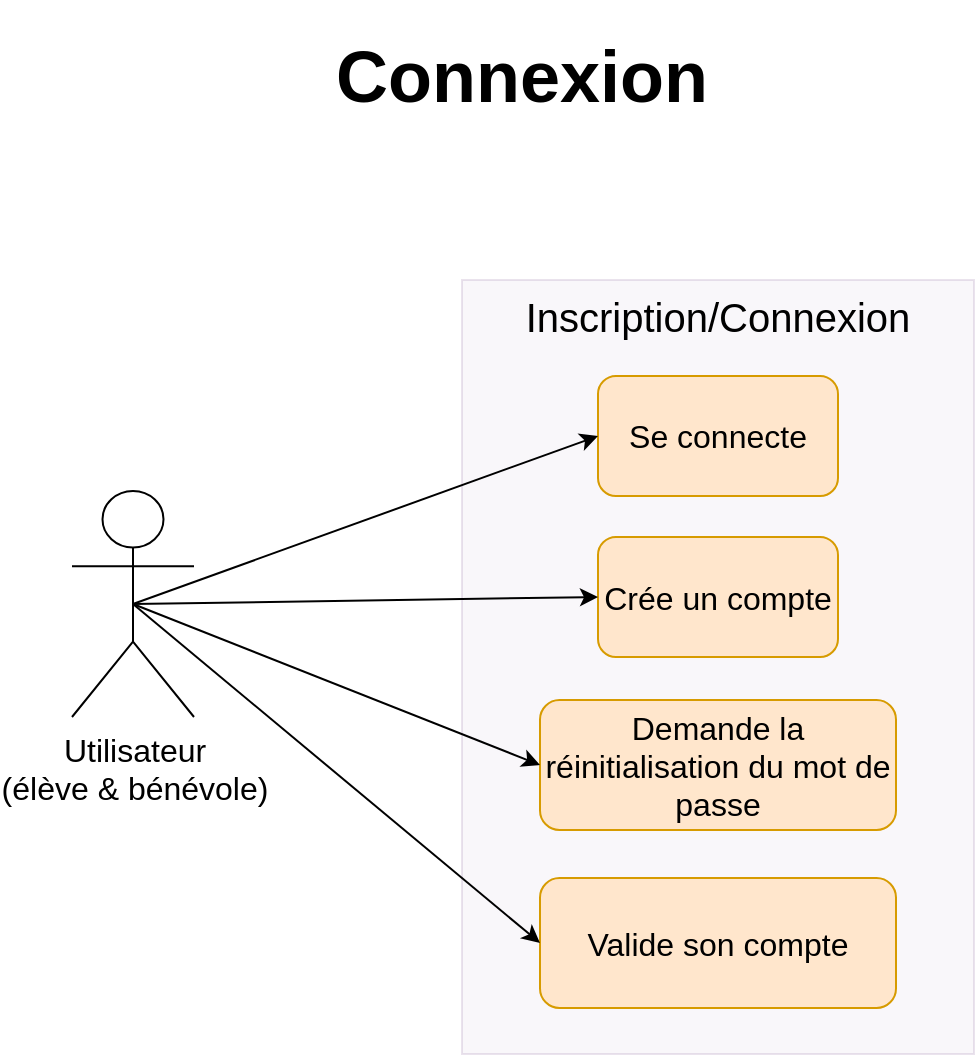 <mxfile version="16.1.0" type="github" pages="5">
  <diagram id="N_k3zZRlz12YxnI6ztA1" name="Inscription/Connexion">
    <mxGraphModel dx="1422" dy="772" grid="0" gridSize="10" guides="1" tooltips="1" connect="1" arrows="1" fold="1" page="1" pageScale="1" pageWidth="1100" pageHeight="850" math="0" shadow="0">
      <root>
        <mxCell id="0" />
        <mxCell id="1" parent="0" />
        <mxCell id="hQIpClACPcJuGZhebZav-84" value="&lt;span&gt;&lt;font style=&quot;font-size: 20px&quot;&gt;Inscription/Connexion&lt;/font&gt;&lt;/span&gt;" style="rounded=0;whiteSpace=wrap;html=1;fontSize=18;strokeWidth=1;fillColor=#e1d5e7;strokeColor=#9673a6;opacity=20;verticalAlign=top;" vertex="1" parent="1">
          <mxGeometry x="520" y="258" width="256" height="387" as="geometry" />
        </mxCell>
        <mxCell id="hQIpClACPcJuGZhebZav-17" value="&lt;h1&gt;&lt;font style=&quot;font-size: 36px&quot;&gt;Connexion&lt;/font&gt;&lt;/h1&gt;" style="text;html=1;strokeColor=none;fillColor=none;align=center;verticalAlign=middle;whiteSpace=wrap;rounded=0;" vertex="1" parent="1">
          <mxGeometry x="496" y="141" width="108" height="30" as="geometry" />
        </mxCell>
        <mxCell id="hQIpClACPcJuGZhebZav-18" value="&lt;font style=&quot;font-size: 16px&quot;&gt;Utilisateur&lt;br&gt;(élève &amp;amp; bénévole)&lt;/font&gt;" style="shape=umlActor;verticalLabelPosition=bottom;verticalAlign=top;html=1;outlineConnect=0;fontSize=14;" vertex="1" parent="1">
          <mxGeometry x="325" y="363.5" width="61" height="113" as="geometry" />
        </mxCell>
        <mxCell id="hQIpClACPcJuGZhebZav-19" value="&lt;font style=&quot;font-size: 16px&quot;&gt;Se connecte&lt;/font&gt;" style="rounded=1;whiteSpace=wrap;html=1;fontSize=14;fillColor=#ffe6cc;strokeColor=#d79b00;" vertex="1" parent="1">
          <mxGeometry x="588" y="306" width="120" height="60" as="geometry" />
        </mxCell>
        <mxCell id="hQIpClACPcJuGZhebZav-20" value="&lt;font style=&quot;font-size: 16px&quot;&gt;Crée un compte&lt;/font&gt;" style="rounded=1;whiteSpace=wrap;html=1;fontSize=14;fillColor=#ffe6cc;strokeColor=#d79b00;" vertex="1" parent="1">
          <mxGeometry x="588" y="386.5" width="120" height="60" as="geometry" />
        </mxCell>
        <mxCell id="hQIpClACPcJuGZhebZav-24" value="" style="endArrow=classic;html=1;rounded=0;fontSize=18;curved=1;entryX=0;entryY=0.5;entryDx=0;entryDy=0;exitX=0.5;exitY=0.5;exitDx=0;exitDy=0;exitPerimeter=0;" edge="1" parent="1" source="hQIpClACPcJuGZhebZav-18" target="hQIpClACPcJuGZhebZav-19">
          <mxGeometry width="50" height="50" relative="1" as="geometry">
            <mxPoint x="420" y="322" as="sourcePoint" />
            <mxPoint x="522" y="197" as="targetPoint" />
          </mxGeometry>
        </mxCell>
        <mxCell id="hQIpClACPcJuGZhebZav-25" value="" style="endArrow=classic;html=1;rounded=0;fontSize=18;entryX=0;entryY=0.5;entryDx=0;entryDy=0;curved=1;exitX=0.5;exitY=0.5;exitDx=0;exitDy=0;exitPerimeter=0;" edge="1" parent="1" source="hQIpClACPcJuGZhebZav-18" target="hQIpClACPcJuGZhebZav-20">
          <mxGeometry width="50" height="50" relative="1" as="geometry">
            <mxPoint x="414" y="424" as="sourcePoint" />
            <mxPoint x="516" y="423" as="targetPoint" />
          </mxGeometry>
        </mxCell>
        <mxCell id="hQIpClACPcJuGZhebZav-34" value="&lt;font style=&quot;font-size: 16px&quot;&gt;Demande la réinitialisation du mot de passe&lt;/font&gt;" style="rounded=1;whiteSpace=wrap;html=1;fontSize=14;fillColor=#ffe6cc;strokeColor=#d79b00;" vertex="1" parent="1">
          <mxGeometry x="559" y="468" width="178" height="65" as="geometry" />
        </mxCell>
        <mxCell id="hQIpClACPcJuGZhebZav-36" value="" style="endArrow=classic;html=1;rounded=0;fontSize=18;curved=1;entryX=0;entryY=0.5;entryDx=0;entryDy=0;exitX=0.5;exitY=0.5;exitDx=0;exitDy=0;exitPerimeter=0;" edge="1" parent="1" source="hQIpClACPcJuGZhebZav-18" target="hQIpClACPcJuGZhebZav-34">
          <mxGeometry width="50" height="50" relative="1" as="geometry">
            <mxPoint x="432" y="517" as="sourcePoint" />
            <mxPoint x="521" y="638" as="targetPoint" />
          </mxGeometry>
        </mxCell>
        <mxCell id="hQIpClACPcJuGZhebZav-86" value="&lt;font style=&quot;font-size: 16px&quot;&gt;Valide son compte&lt;/font&gt;" style="rounded=1;whiteSpace=wrap;html=1;fontSize=14;fillColor=#ffe6cc;strokeColor=#d79b00;" vertex="1" parent="1">
          <mxGeometry x="559" y="557" width="178" height="65" as="geometry" />
        </mxCell>
        <mxCell id="hQIpClACPcJuGZhebZav-87" value="" style="endArrow=classic;html=1;rounded=0;fontSize=18;curved=1;exitX=0.5;exitY=0.5;exitDx=0;exitDy=0;exitPerimeter=0;entryX=0;entryY=0.5;entryDx=0;entryDy=0;" edge="1" parent="1" source="hQIpClACPcJuGZhebZav-18" target="hQIpClACPcJuGZhebZav-86">
          <mxGeometry width="50" height="50" relative="1" as="geometry">
            <mxPoint x="365.5" y="430" as="sourcePoint" />
            <mxPoint x="567" y="512.5" as="targetPoint" />
          </mxGeometry>
        </mxCell>
      </root>
    </mxGraphModel>
  </diagram>
  <diagram id="tUUGEctex6ck9oFAPWpK" name="Tableau de bord">
    <mxGraphModel dx="1422" dy="772" grid="0" gridSize="10" guides="1" tooltips="1" connect="1" arrows="1" fold="1" page="1" pageScale="1" pageWidth="1100" pageHeight="850" math="0" shadow="0">
      <root>
        <mxCell id="vnXkW_ZIGlNbadKXdgFG-0" />
        <mxCell id="vnXkW_ZIGlNbadKXdgFG-1" parent="vnXkW_ZIGlNbadKXdgFG-0" />
        <mxCell id="25C8DqOvhzH8Vz4eQM_W-0" value="&lt;h1&gt;&lt;font style=&quot;font-size: 36px&quot;&gt;Tableau de Bord&lt;/font&gt;&lt;/h1&gt;" style="text;html=1;strokeColor=none;fillColor=none;align=center;verticalAlign=middle;whiteSpace=wrap;rounded=0;" vertex="1" parent="vnXkW_ZIGlNbadKXdgFG-1">
          <mxGeometry x="396" y="80" width="308" height="30" as="geometry" />
        </mxCell>
        <mxCell id="llBKfEtuTKUpMHoGcyUw-0" value="&lt;span&gt;&lt;font style=&quot;font-size: 20px&quot;&gt;Tableau de bord&lt;/font&gt;&lt;/span&gt;" style="rounded=0;whiteSpace=wrap;html=1;fontSize=18;strokeWidth=1;fillColor=#e1d5e7;strokeColor=#9673a6;opacity=20;verticalAlign=top;" vertex="1" parent="vnXkW_ZIGlNbadKXdgFG-1">
          <mxGeometry x="520" y="263" width="256" height="300" as="geometry" />
        </mxCell>
        <mxCell id="llBKfEtuTKUpMHoGcyUw-1" value="&lt;font style=&quot;font-size: 16px&quot;&gt;Utilisateur&lt;br&gt;(élève &amp;amp; bénévole)&lt;/font&gt;" style="shape=umlActor;verticalLabelPosition=bottom;verticalAlign=top;html=1;outlineConnect=0;fontSize=14;" vertex="1" parent="vnXkW_ZIGlNbadKXdgFG-1">
          <mxGeometry x="325" y="368.5" width="61" height="113" as="geometry" />
        </mxCell>
        <mxCell id="llBKfEtuTKUpMHoGcyUw-2" value="&lt;font style=&quot;font-size: 14px&quot;&gt;a une alerte du nombre de messages non lus&lt;/font&gt;" style="rounded=1;whiteSpace=wrap;html=1;fontSize=14;fillColor=#ffe6cc;strokeColor=#d79b00;" vertex="1" parent="vnXkW_ZIGlNbadKXdgFG-1">
          <mxGeometry x="559" y="311" width="176" height="60" as="geometry" />
        </mxCell>
        <mxCell id="llBKfEtuTKUpMHoGcyUw-3" value="&lt;font style=&quot;font-size: 15px&quot;&gt;voit ses différentes tâches à faire&lt;/font&gt;" style="rounded=1;whiteSpace=wrap;html=1;fontSize=14;fillColor=#ffe6cc;strokeColor=#d79b00;" vertex="1" parent="vnXkW_ZIGlNbadKXdgFG-1">
          <mxGeometry x="559" y="391.5" width="177" height="60" as="geometry" />
        </mxCell>
        <mxCell id="llBKfEtuTKUpMHoGcyUw-4" value="" style="endArrow=classic;html=1;rounded=0;fontSize=18;curved=1;entryX=0;entryY=0.5;entryDx=0;entryDy=0;exitX=0.5;exitY=0.5;exitDx=0;exitDy=0;exitPerimeter=0;" edge="1" parent="vnXkW_ZIGlNbadKXdgFG-1" source="llBKfEtuTKUpMHoGcyUw-1" target="llBKfEtuTKUpMHoGcyUw-2">
          <mxGeometry width="50" height="50" relative="1" as="geometry">
            <mxPoint x="420" y="327" as="sourcePoint" />
            <mxPoint x="522" y="202" as="targetPoint" />
          </mxGeometry>
        </mxCell>
        <mxCell id="llBKfEtuTKUpMHoGcyUw-5" value="" style="endArrow=classic;html=1;rounded=0;fontSize=18;entryX=0;entryY=0.5;entryDx=0;entryDy=0;curved=1;exitX=0.5;exitY=0.5;exitDx=0;exitDy=0;exitPerimeter=0;" edge="1" parent="vnXkW_ZIGlNbadKXdgFG-1" source="llBKfEtuTKUpMHoGcyUw-1" target="llBKfEtuTKUpMHoGcyUw-3">
          <mxGeometry width="50" height="50" relative="1" as="geometry">
            <mxPoint x="414" y="429" as="sourcePoint" />
            <mxPoint x="516" y="428" as="targetPoint" />
          </mxGeometry>
        </mxCell>
        <mxCell id="llBKfEtuTKUpMHoGcyUw-6" value="&lt;font style=&quot;font-size: 15px&quot;&gt;voit ses prochains événements prévus&lt;/font&gt;" style="rounded=1;whiteSpace=wrap;html=1;fontSize=14;fillColor=#ffe6cc;strokeColor=#d79b00;" vertex="1" parent="vnXkW_ZIGlNbadKXdgFG-1">
          <mxGeometry x="559" y="473" width="178" height="65" as="geometry" />
        </mxCell>
        <mxCell id="llBKfEtuTKUpMHoGcyUw-7" value="" style="endArrow=classic;html=1;rounded=0;fontSize=18;curved=1;entryX=0;entryY=0.5;entryDx=0;entryDy=0;exitX=0.5;exitY=0.5;exitDx=0;exitDy=0;exitPerimeter=0;" edge="1" parent="vnXkW_ZIGlNbadKXdgFG-1" source="llBKfEtuTKUpMHoGcyUw-1" target="llBKfEtuTKUpMHoGcyUw-6">
          <mxGeometry width="50" height="50" relative="1" as="geometry">
            <mxPoint x="432" y="522" as="sourcePoint" />
            <mxPoint x="521" y="643" as="targetPoint" />
          </mxGeometry>
        </mxCell>
      </root>
    </mxGraphModel>
  </diagram>
  <diagram id="Bnpzpmy2SDI23Quua8DK" name="Agenda">
    <mxGraphModel dx="1422" dy="772" grid="0" gridSize="10" guides="1" tooltips="1" connect="1" arrows="1" fold="1" page="1" pageScale="1" pageWidth="1100" pageHeight="850" math="0" shadow="0">
      <root>
        <mxCell id="08TveLE3wsxcT1mYKlpu-0" />
        <mxCell id="08TveLE3wsxcT1mYKlpu-1" parent="08TveLE3wsxcT1mYKlpu-0" />
        <mxCell id="zdbgEcDBYLGNNPQTCxTK-0" value="&lt;h1&gt;&lt;font style=&quot;font-size: 36px&quot;&gt;Agenda&lt;/font&gt;&lt;/h1&gt;" style="text;html=1;strokeColor=none;fillColor=none;align=center;verticalAlign=middle;whiteSpace=wrap;rounded=0;" vertex="1" parent="08TveLE3wsxcT1mYKlpu-1">
          <mxGeometry x="396" y="37" width="308" height="30" as="geometry" />
        </mxCell>
        <mxCell id="8bn4MULzIolXYwZXucTa-0" value="&lt;span&gt;&lt;font style=&quot;font-size: 20px&quot;&gt;Agenda&lt;/font&gt;&lt;/span&gt;" style="rounded=0;whiteSpace=wrap;html=1;fontSize=18;strokeWidth=1;fillColor=#e1d5e7;strokeColor=#9673a6;opacity=20;verticalAlign=top;" vertex="1" parent="08TveLE3wsxcT1mYKlpu-1">
          <mxGeometry x="520" y="231" width="256" height="299" as="geometry" />
        </mxCell>
        <mxCell id="8bn4MULzIolXYwZXucTa-1" value="&lt;font style=&quot;font-size: 16px&quot;&gt;Utilisateur&lt;br&gt;(élève &amp;amp; bénévole)&lt;/font&gt;" style="shape=umlActor;verticalLabelPosition=bottom;verticalAlign=top;html=1;outlineConnect=0;fontSize=14;" vertex="1" parent="08TveLE3wsxcT1mYKlpu-1">
          <mxGeometry x="325" y="336.5" width="61" height="113" as="geometry" />
        </mxCell>
        <mxCell id="8bn4MULzIolXYwZXucTa-2" value="&lt;font style=&quot;font-size: 15px&quot;&gt;voit tous ses événements&lt;/font&gt;" style="rounded=1;whiteSpace=wrap;html=1;fontSize=14;fillColor=#ffe6cc;strokeColor=#d79b00;" vertex="1" parent="08TveLE3wsxcT1mYKlpu-1">
          <mxGeometry x="559" y="279" width="174" height="60" as="geometry" />
        </mxCell>
        <mxCell id="8bn4MULzIolXYwZXucTa-3" value="&lt;font style=&quot;font-size: 15px&quot;&gt;remplit un formulaire pour créer un nouvel événement&lt;/font&gt;" style="rounded=1;whiteSpace=wrap;html=1;fontSize=14;fillColor=#ffe6cc;strokeColor=#d79b00;" vertex="1" parent="08TveLE3wsxcT1mYKlpu-1">
          <mxGeometry x="559" y="359.5" width="177" height="60" as="geometry" />
        </mxCell>
        <mxCell id="8bn4MULzIolXYwZXucTa-4" value="" style="endArrow=classic;html=1;rounded=0;fontSize=18;curved=1;entryX=0;entryY=0.5;entryDx=0;entryDy=0;exitX=0.5;exitY=0.5;exitDx=0;exitDy=0;exitPerimeter=0;" edge="1" parent="08TveLE3wsxcT1mYKlpu-1" source="8bn4MULzIolXYwZXucTa-1" target="8bn4MULzIolXYwZXucTa-2">
          <mxGeometry width="50" height="50" relative="1" as="geometry">
            <mxPoint x="420" y="295" as="sourcePoint" />
            <mxPoint x="522" y="170" as="targetPoint" />
          </mxGeometry>
        </mxCell>
        <mxCell id="8bn4MULzIolXYwZXucTa-5" value="" style="endArrow=classic;html=1;rounded=0;fontSize=18;entryX=0;entryY=0.5;entryDx=0;entryDy=0;curved=1;exitX=0.5;exitY=0.5;exitDx=0;exitDy=0;exitPerimeter=0;" edge="1" parent="08TveLE3wsxcT1mYKlpu-1" source="8bn4MULzIolXYwZXucTa-1" target="8bn4MULzIolXYwZXucTa-3">
          <mxGeometry width="50" height="50" relative="1" as="geometry">
            <mxPoint x="414" y="397" as="sourcePoint" />
            <mxPoint x="516" y="396" as="targetPoint" />
          </mxGeometry>
        </mxCell>
        <mxCell id="8bn4MULzIolXYwZXucTa-6" value="&lt;font style=&quot;font-size: 15px&quot;&gt;voit le calendrier mois par mois&lt;/font&gt;" style="rounded=1;whiteSpace=wrap;html=1;fontSize=14;fillColor=#ffe6cc;strokeColor=#d79b00;" vertex="1" parent="08TveLE3wsxcT1mYKlpu-1">
          <mxGeometry x="559" y="441" width="178" height="65" as="geometry" />
        </mxCell>
        <mxCell id="8bn4MULzIolXYwZXucTa-7" value="" style="endArrow=classic;html=1;rounded=0;fontSize=18;curved=1;entryX=0;entryY=0.5;entryDx=0;entryDy=0;exitX=0.5;exitY=0.5;exitDx=0;exitDy=0;exitPerimeter=0;" edge="1" parent="08TveLE3wsxcT1mYKlpu-1" source="8bn4MULzIolXYwZXucTa-1" target="8bn4MULzIolXYwZXucTa-6">
          <mxGeometry width="50" height="50" relative="1" as="geometry">
            <mxPoint x="432" y="490" as="sourcePoint" />
            <mxPoint x="521" y="611" as="targetPoint" />
          </mxGeometry>
        </mxCell>
      </root>
    </mxGraphModel>
  </diagram>
  <diagram id="22UiJg8ftt56wj7uKF9D" name="Tâches">
    <mxGraphModel dx="1422" dy="772" grid="0" gridSize="10" guides="1" tooltips="1" connect="1" arrows="1" fold="1" page="1" pageScale="1" pageWidth="1100" pageHeight="850" math="0" shadow="0">
      <root>
        <mxCell id="ECjhi9dBhwynrOFmbeBy-0" />
        <mxCell id="ECjhi9dBhwynrOFmbeBy-1" parent="ECjhi9dBhwynrOFmbeBy-0" />
        <mxCell id="R_Rl_1GO0xojypFAqdY3-0" value="&lt;h1&gt;&lt;font style=&quot;font-size: 36px&quot;&gt;Tâches&lt;/font&gt;&lt;/h1&gt;" style="text;html=1;strokeColor=none;fillColor=none;align=center;verticalAlign=middle;whiteSpace=wrap;rounded=0;" vertex="1" parent="ECjhi9dBhwynrOFmbeBy-1">
          <mxGeometry x="396" y="64" width="308" height="30" as="geometry" />
        </mxCell>
        <mxCell id="iLuypzrg3TyXIozPUnfI-17" value="&lt;span&gt;&lt;font style=&quot;font-size: 20px&quot;&gt;Tâches&lt;/font&gt;&lt;/span&gt;" style="rounded=0;whiteSpace=wrap;html=1;fontSize=18;strokeWidth=1;fillColor=#e1d5e7;strokeColor=#9673a6;opacity=20;verticalAlign=top;" vertex="1" parent="ECjhi9dBhwynrOFmbeBy-1">
          <mxGeometry x="520" y="228" width="256" height="288" as="geometry" />
        </mxCell>
        <mxCell id="iLuypzrg3TyXIozPUnfI-18" value="&lt;font style=&quot;font-size: 16px&quot;&gt;Utilisateur&lt;br&gt;(élève &amp;amp; bénévole)&lt;/font&gt;" style="shape=umlActor;verticalLabelPosition=bottom;verticalAlign=top;html=1;outlineConnect=0;fontSize=14;" vertex="1" parent="ECjhi9dBhwynrOFmbeBy-1">
          <mxGeometry x="325" y="333.5" width="61" height="113" as="geometry" />
        </mxCell>
        <mxCell id="iLuypzrg3TyXIozPUnfI-19" value="&lt;font style=&quot;font-size: 16px&quot;&gt;Voit ses différentes tâches&lt;/font&gt;" style="rounded=1;whiteSpace=wrap;html=1;fontSize=14;fillColor=#ffe6cc;strokeColor=#d79b00;" vertex="1" parent="ECjhi9dBhwynrOFmbeBy-1">
          <mxGeometry x="565" y="276" width="168" height="60" as="geometry" />
        </mxCell>
        <mxCell id="iLuypzrg3TyXIozPUnfI-21" value="" style="endArrow=classic;html=1;rounded=0;fontSize=18;curved=1;entryX=0;entryY=0.5;entryDx=0;entryDy=0;exitX=0.5;exitY=0.5;exitDx=0;exitDy=0;exitPerimeter=0;" edge="1" parent="ECjhi9dBhwynrOFmbeBy-1" source="iLuypzrg3TyXIozPUnfI-18" target="iLuypzrg3TyXIozPUnfI-19">
          <mxGeometry width="50" height="50" relative="1" as="geometry">
            <mxPoint x="420" y="292" as="sourcePoint" />
            <mxPoint x="522" y="167" as="targetPoint" />
          </mxGeometry>
        </mxCell>
        <mxCell id="iLuypzrg3TyXIozPUnfI-36" value="" style="endArrow=classic;html=1;rounded=0;fontSize=18;entryX=0;entryY=0.5;entryDx=0;entryDy=0;curved=1;exitX=0.5;exitY=0.5;exitDx=0;exitDy=0;exitPerimeter=0;" edge="1" parent="ECjhi9dBhwynrOFmbeBy-1" source="iLuypzrg3TyXIozPUnfI-18" target="zhBjS-ltnsuExuZ7499X-0">
          <mxGeometry width="50" height="50" relative="1" as="geometry">
            <mxPoint x="844" y="493" as="sourcePoint" />
            <mxPoint x="559" y="387.5" as="targetPoint" />
          </mxGeometry>
        </mxCell>
        <mxCell id="zhBjS-ltnsuExuZ7499X-0" value="&lt;font style=&quot;font-size: 15px&quot;&gt;remplit un formulaire pour créer une nouvelle tâche&lt;br&gt;&lt;/font&gt;" style="rounded=1;whiteSpace=wrap;html=1;fontSize=14;fillColor=#ffe6cc;strokeColor=#d79b00;" vertex="1" parent="ECjhi9dBhwynrOFmbeBy-1">
          <mxGeometry x="559.5" y="416.5" width="177" height="60" as="geometry" />
        </mxCell>
      </root>
    </mxGraphModel>
  </diagram>
  <diagram id="ax6sDiMAZLWv4JBPPOYj" name="Chat">
    <mxGraphModel dx="1422" dy="772" grid="0" gridSize="10" guides="1" tooltips="1" connect="1" arrows="1" fold="1" page="1" pageScale="1" pageWidth="1100" pageHeight="850" math="0" shadow="0">
      <root>
        <mxCell id="0rSqqRQdfSesQRWWmN9H-0" />
        <mxCell id="0rSqqRQdfSesQRWWmN9H-1" parent="0rSqqRQdfSesQRWWmN9H-0" />
        <mxCell id="3RUQjO-ppZEJjE_hFZOV-0" value="&lt;h1&gt;&lt;font style=&quot;font-size: 36px&quot;&gt;Chat&lt;/font&gt;&lt;/h1&gt;" style="text;html=1;strokeColor=none;fillColor=none;align=center;verticalAlign=middle;whiteSpace=wrap;rounded=0;" vertex="1" parent="0rSqqRQdfSesQRWWmN9H-1">
          <mxGeometry x="396" y="51" width="308" height="30" as="geometry" />
        </mxCell>
        <mxCell id="PRjVnsE5deUhHwla8H_z-0" value="&lt;span&gt;&lt;font style=&quot;font-size: 20px&quot;&gt;Chat&lt;/font&gt;&lt;/span&gt;" style="rounded=0;whiteSpace=wrap;html=1;fontSize=18;strokeWidth=1;fillColor=#e1d5e7;strokeColor=#9673a6;opacity=20;verticalAlign=top;" vertex="1" parent="0rSqqRQdfSesQRWWmN9H-1">
          <mxGeometry x="520" y="232" width="256" height="387" as="geometry" />
        </mxCell>
        <mxCell id="PRjVnsE5deUhHwla8H_z-1" value="&lt;font style=&quot;font-size: 16px&quot;&gt;Utilisateur&lt;br&gt;(élève &amp;amp; bénévole)&lt;/font&gt;" style="shape=umlActor;verticalLabelPosition=bottom;verticalAlign=top;html=1;outlineConnect=0;fontSize=14;" vertex="1" parent="0rSqqRQdfSesQRWWmN9H-1">
          <mxGeometry x="325" y="337.5" width="61" height="113" as="geometry" />
        </mxCell>
        <mxCell id="PRjVnsE5deUhHwla8H_z-2" value="&lt;span style=&quot;font-size: 16px&quot;&gt;voit sur ses différentes conversations&lt;/span&gt;" style="rounded=1;whiteSpace=wrap;html=1;fontSize=14;fillColor=#ffe6cc;strokeColor=#d79b00;" vertex="1" parent="0rSqqRQdfSesQRWWmN9H-1">
          <mxGeometry x="563" y="280" width="176" height="60" as="geometry" />
        </mxCell>
        <mxCell id="PRjVnsE5deUhHwla8H_z-3" value="&lt;span style=&quot;font-size: 16px&quot;&gt;voit sur le nombre de messages non lus&lt;/span&gt;" style="rounded=1;whiteSpace=wrap;html=1;fontSize=14;fillColor=#ffe6cc;strokeColor=#d79b00;" vertex="1" parent="0rSqqRQdfSesQRWWmN9H-1">
          <mxGeometry x="561" y="360.5" width="179" height="60" as="geometry" />
        </mxCell>
        <mxCell id="PRjVnsE5deUhHwla8H_z-4" value="" style="endArrow=classic;html=1;rounded=0;fontSize=18;curved=1;entryX=0;entryY=0.5;entryDx=0;entryDy=0;exitX=0.5;exitY=0.5;exitDx=0;exitDy=0;exitPerimeter=0;" edge="1" parent="0rSqqRQdfSesQRWWmN9H-1" source="PRjVnsE5deUhHwla8H_z-1" target="PRjVnsE5deUhHwla8H_z-2">
          <mxGeometry width="50" height="50" relative="1" as="geometry">
            <mxPoint x="420" y="296" as="sourcePoint" />
            <mxPoint x="522" y="171" as="targetPoint" />
          </mxGeometry>
        </mxCell>
        <mxCell id="PRjVnsE5deUhHwla8H_z-5" value="" style="endArrow=classic;html=1;rounded=0;fontSize=18;entryX=0;entryY=0.5;entryDx=0;entryDy=0;curved=1;exitX=0.5;exitY=0.5;exitDx=0;exitDy=0;exitPerimeter=0;" edge="1" parent="0rSqqRQdfSesQRWWmN9H-1" source="PRjVnsE5deUhHwla8H_z-1" target="PRjVnsE5deUhHwla8H_z-3">
          <mxGeometry width="50" height="50" relative="1" as="geometry">
            <mxPoint x="414" y="398" as="sourcePoint" />
            <mxPoint x="516" y="397" as="targetPoint" />
          </mxGeometry>
        </mxCell>
        <mxCell id="PRjVnsE5deUhHwla8H_z-6" value="&lt;font style=&quot;font-size: 16px&quot;&gt;envoie des messages&lt;/font&gt;" style="rounded=1;whiteSpace=wrap;html=1;fontSize=14;fillColor=#ffe6cc;strokeColor=#d79b00;" vertex="1" parent="0rSqqRQdfSesQRWWmN9H-1">
          <mxGeometry x="559" y="442" width="180" height="38" as="geometry" />
        </mxCell>
        <mxCell id="PRjVnsE5deUhHwla8H_z-7" value="" style="endArrow=classic;html=1;rounded=0;fontSize=18;curved=1;entryX=0;entryY=0.5;entryDx=0;entryDy=0;exitX=0.5;exitY=0.5;exitDx=0;exitDy=0;exitPerimeter=0;" edge="1" parent="0rSqqRQdfSesQRWWmN9H-1" source="PRjVnsE5deUhHwla8H_z-1" target="PRjVnsE5deUhHwla8H_z-6">
          <mxGeometry width="50" height="50" relative="1" as="geometry">
            <mxPoint x="432" y="491" as="sourcePoint" />
            <mxPoint x="521" y="612" as="targetPoint" />
          </mxGeometry>
        </mxCell>
        <mxCell id="PRjVnsE5deUhHwla8H_z-14" value="peut créer et supprimer des conversations" style="rounded=1;whiteSpace=wrap;html=1;fontSize=14;fillColor=#ffe6cc;strokeColor=#d79b00;" vertex="1" parent="0rSqqRQdfSesQRWWmN9H-1">
          <mxGeometry x="559" y="508" width="178" height="59" as="geometry" />
        </mxCell>
        <mxCell id="PRjVnsE5deUhHwla8H_z-15" value="" style="endArrow=classic;html=1;rounded=0;fontSize=18;curved=1;exitX=0.5;exitY=0.5;exitDx=0;exitDy=0;exitPerimeter=0;entryX=0;entryY=0.5;entryDx=0;entryDy=0;" edge="1" parent="0rSqqRQdfSesQRWWmN9H-1" source="PRjVnsE5deUhHwla8H_z-1" target="PRjVnsE5deUhHwla8H_z-14">
          <mxGeometry width="50" height="50" relative="1" as="geometry">
            <mxPoint x="365.5" y="404" as="sourcePoint" />
            <mxPoint x="567" y="486.5" as="targetPoint" />
          </mxGeometry>
        </mxCell>
      </root>
    </mxGraphModel>
  </diagram>
</mxfile>
